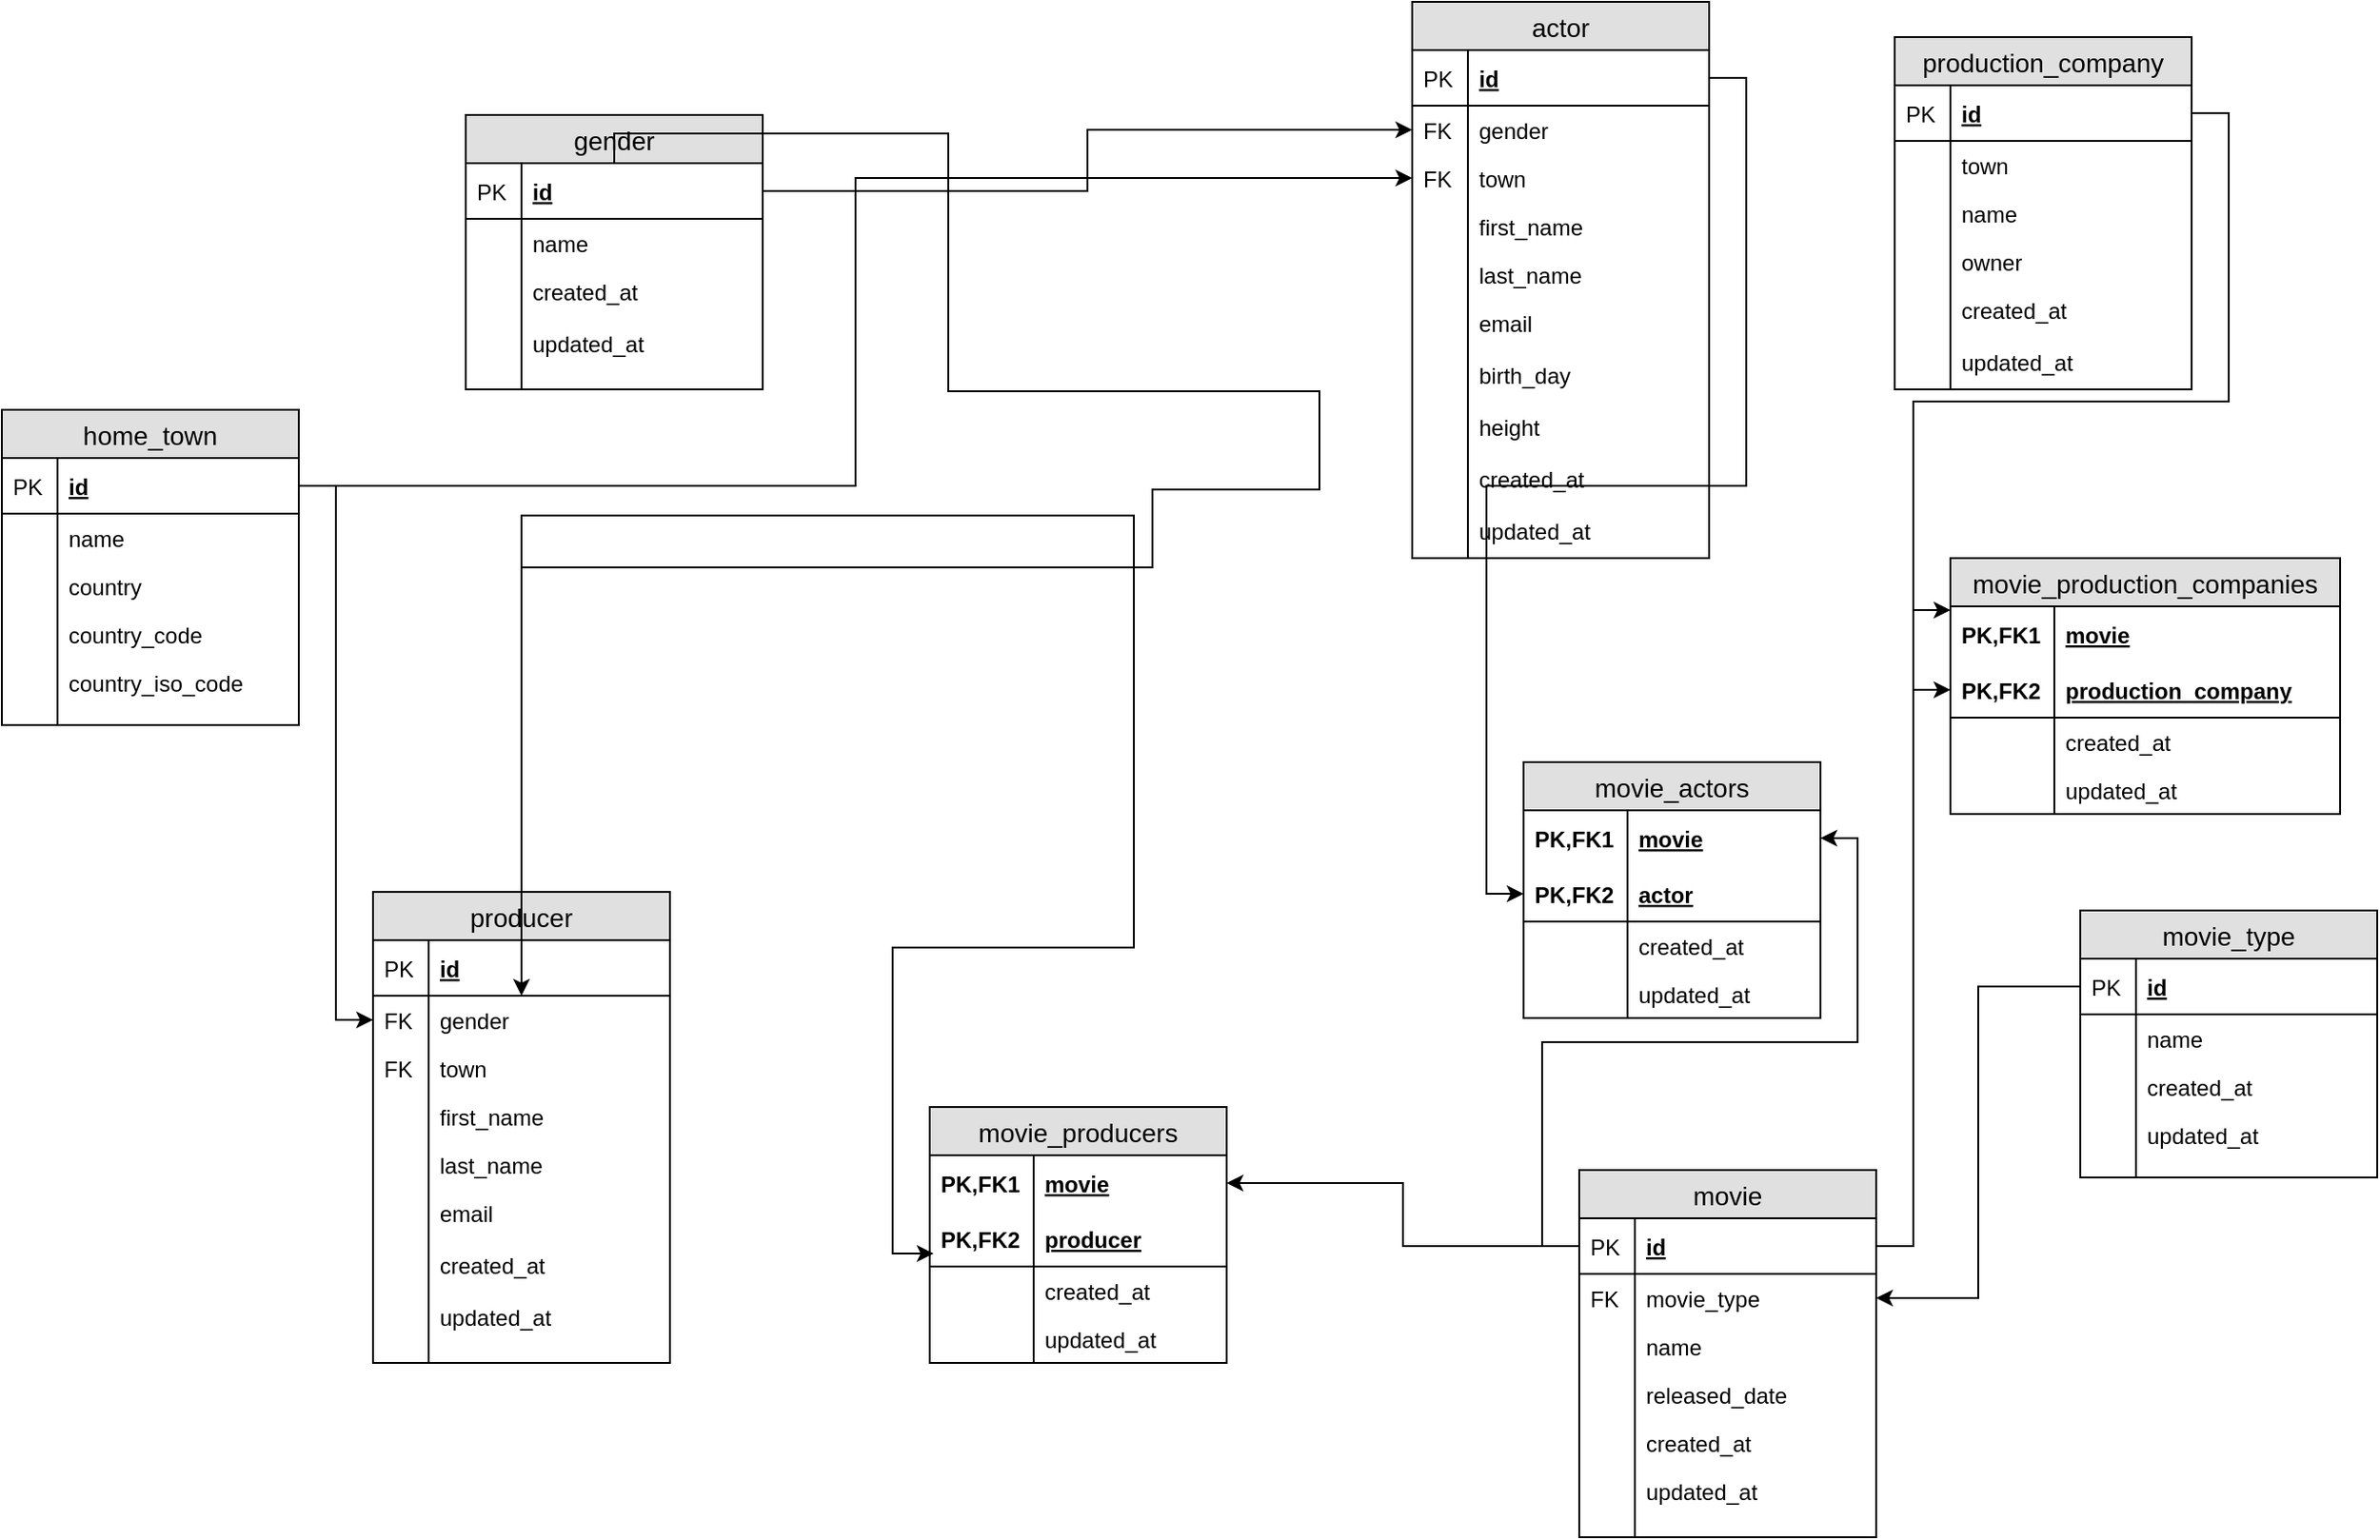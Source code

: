 <mxfile version="12.4.3" type="device" pages="1"><diagram id="2xI6iwcxdjisYbtTTXVX" name="Page-1"><mxGraphModel dx="1888" dy="575" grid="1" gridSize="10" guides="1" tooltips="1" connect="1" arrows="1" fold="1" page="1" pageScale="1" pageWidth="850" pageHeight="1100" math="0" shadow="0"><root><mxCell id="0"/><mxCell id="1" parent="0"/><mxCell id="Q4pe33gqlbRHVgTsb8gl-1" value="actor" style="swimlane;fontStyle=0;childLayout=stackLayout;horizontal=1;startSize=26;fillColor=#e0e0e0;horizontalStack=0;resizeParent=1;resizeParentMax=0;resizeLast=0;collapsible=1;marginBottom=0;swimlaneFillColor=#ffffff;align=center;fontSize=14;" parent="1" vertex="1"><mxGeometry x="250" y="20" width="160" height="300" as="geometry"><mxRectangle x="400" y="20" width="60" height="26" as="alternateBounds"/></mxGeometry></mxCell><mxCell id="Q4pe33gqlbRHVgTsb8gl-2" value="id" style="shape=partialRectangle;top=0;left=0;right=0;bottom=1;align=left;verticalAlign=middle;fillColor=none;spacingLeft=34;spacingRight=4;overflow=hidden;rotatable=0;points=[[0,0.5],[1,0.5]];portConstraint=eastwest;dropTarget=0;fontStyle=5;fontSize=12;" parent="Q4pe33gqlbRHVgTsb8gl-1" vertex="1"><mxGeometry y="26" width="160" height="30" as="geometry"/></mxCell><mxCell id="Q4pe33gqlbRHVgTsb8gl-3" value="PK" style="shape=partialRectangle;top=0;left=0;bottom=0;fillColor=none;align=left;verticalAlign=middle;spacingLeft=4;spacingRight=4;overflow=hidden;rotatable=0;points=[];portConstraint=eastwest;part=1;fontSize=12;" parent="Q4pe33gqlbRHVgTsb8gl-2" vertex="1" connectable="0"><mxGeometry width="30" height="30" as="geometry"/></mxCell><mxCell id="Q4pe33gqlbRHVgTsb8gl-4" value="gender" style="shape=partialRectangle;top=0;left=0;right=0;bottom=0;align=left;verticalAlign=top;fillColor=none;spacingLeft=34;spacingRight=4;overflow=hidden;rotatable=0;points=[[0,0.5],[1,0.5]];portConstraint=eastwest;dropTarget=0;fontSize=12;" parent="Q4pe33gqlbRHVgTsb8gl-1" vertex="1"><mxGeometry y="56" width="160" height="26" as="geometry"/></mxCell><mxCell id="Q4pe33gqlbRHVgTsb8gl-5" value="FK" style="shape=partialRectangle;top=0;left=0;bottom=0;fillColor=none;align=left;verticalAlign=top;spacingLeft=4;spacingRight=4;overflow=hidden;rotatable=0;points=[];portConstraint=eastwest;part=1;fontSize=12;" parent="Q4pe33gqlbRHVgTsb8gl-4" vertex="1" connectable="0"><mxGeometry width="30" height="26" as="geometry"/></mxCell><mxCell id="Q4pe33gqlbRHVgTsb8gl-6" value="town" style="shape=partialRectangle;top=0;left=0;right=0;bottom=0;align=left;verticalAlign=top;fillColor=none;spacingLeft=34;spacingRight=4;overflow=hidden;rotatable=0;points=[[0,0.5],[1,0.5]];portConstraint=eastwest;dropTarget=0;fontSize=12;" parent="Q4pe33gqlbRHVgTsb8gl-1" vertex="1"><mxGeometry y="82" width="160" height="26" as="geometry"/></mxCell><mxCell id="Q4pe33gqlbRHVgTsb8gl-7" value="FK" style="shape=partialRectangle;top=0;left=0;bottom=0;fillColor=none;align=left;verticalAlign=top;spacingLeft=4;spacingRight=4;overflow=hidden;rotatable=0;points=[];portConstraint=eastwest;part=1;fontSize=12;" parent="Q4pe33gqlbRHVgTsb8gl-6" vertex="1" connectable="0"><mxGeometry width="30" height="26" as="geometry"/></mxCell><mxCell id="Q4pe33gqlbRHVgTsb8gl-121" value="first_name" style="shape=partialRectangle;top=0;left=0;right=0;bottom=0;align=left;verticalAlign=top;fillColor=none;spacingLeft=34;spacingRight=4;overflow=hidden;rotatable=0;points=[[0,0.5],[1,0.5]];portConstraint=eastwest;dropTarget=0;fontSize=12;" parent="Q4pe33gqlbRHVgTsb8gl-1" vertex="1"><mxGeometry y="108" width="160" height="26" as="geometry"/></mxCell><mxCell id="Q4pe33gqlbRHVgTsb8gl-122" value="" style="shape=partialRectangle;top=0;left=0;bottom=0;fillColor=none;align=left;verticalAlign=top;spacingLeft=4;spacingRight=4;overflow=hidden;rotatable=0;points=[];portConstraint=eastwest;part=1;fontSize=12;" parent="Q4pe33gqlbRHVgTsb8gl-121" vertex="1" connectable="0"><mxGeometry width="30" height="26" as="geometry"/></mxCell><mxCell id="Q4pe33gqlbRHVgTsb8gl-8" value="last_name" style="shape=partialRectangle;top=0;left=0;right=0;bottom=0;align=left;verticalAlign=top;fillColor=none;spacingLeft=34;spacingRight=4;overflow=hidden;rotatable=0;points=[[0,0.5],[1,0.5]];portConstraint=eastwest;dropTarget=0;fontSize=12;" parent="Q4pe33gqlbRHVgTsb8gl-1" vertex="1"><mxGeometry y="134" width="160" height="26" as="geometry"/></mxCell><mxCell id="Q4pe33gqlbRHVgTsb8gl-9" value="" style="shape=partialRectangle;top=0;left=0;bottom=0;fillColor=none;align=left;verticalAlign=top;spacingLeft=4;spacingRight=4;overflow=hidden;rotatable=0;points=[];portConstraint=eastwest;part=1;fontSize=12;" parent="Q4pe33gqlbRHVgTsb8gl-8" vertex="1" connectable="0"><mxGeometry width="30" height="26" as="geometry"/></mxCell><mxCell id="Q4pe33gqlbRHVgTsb8gl-102" value="email" style="shape=partialRectangle;top=0;left=0;right=0;bottom=0;align=left;verticalAlign=top;fillColor=none;spacingLeft=34;spacingRight=4;overflow=hidden;rotatable=0;points=[[0,0.5],[1,0.5]];portConstraint=eastwest;dropTarget=0;fontSize=12;" parent="Q4pe33gqlbRHVgTsb8gl-1" vertex="1"><mxGeometry y="160" width="160" height="28" as="geometry"/></mxCell><mxCell id="Q4pe33gqlbRHVgTsb8gl-103" value="" style="shape=partialRectangle;top=0;left=0;bottom=0;fillColor=none;align=left;verticalAlign=top;spacingLeft=4;spacingRight=4;overflow=hidden;rotatable=0;points=[];portConstraint=eastwest;part=1;fontSize=12;" parent="Q4pe33gqlbRHVgTsb8gl-102" vertex="1" connectable="0"><mxGeometry width="30" height="28.0" as="geometry"/></mxCell><mxCell id="Q4pe33gqlbRHVgTsb8gl-10" value="birth_day" style="shape=partialRectangle;top=0;left=0;right=0;bottom=0;align=left;verticalAlign=top;fillColor=none;spacingLeft=34;spacingRight=4;overflow=hidden;rotatable=0;points=[[0,0.5],[1,0.5]];portConstraint=eastwest;dropTarget=0;fontSize=12;" parent="Q4pe33gqlbRHVgTsb8gl-1" vertex="1"><mxGeometry y="188" width="160" height="28" as="geometry"/></mxCell><mxCell id="Q4pe33gqlbRHVgTsb8gl-11" value="" style="shape=partialRectangle;top=0;left=0;bottom=0;fillColor=none;align=left;verticalAlign=top;spacingLeft=4;spacingRight=4;overflow=hidden;rotatable=0;points=[];portConstraint=eastwest;part=1;fontSize=12;" parent="Q4pe33gqlbRHVgTsb8gl-10" vertex="1" connectable="0"><mxGeometry width="30" height="28.0" as="geometry"/></mxCell><mxCell id="Q4pe33gqlbRHVgTsb8gl-108" value="height" style="shape=partialRectangle;top=0;left=0;right=0;bottom=0;align=left;verticalAlign=top;fillColor=none;spacingLeft=34;spacingRight=4;overflow=hidden;rotatable=0;points=[[0,0.5],[1,0.5]];portConstraint=eastwest;dropTarget=0;fontSize=12;" parent="Q4pe33gqlbRHVgTsb8gl-1" vertex="1"><mxGeometry y="216" width="160" height="28" as="geometry"/></mxCell><mxCell id="Q4pe33gqlbRHVgTsb8gl-109" value="" style="shape=partialRectangle;top=0;left=0;bottom=0;fillColor=none;align=left;verticalAlign=top;spacingLeft=4;spacingRight=4;overflow=hidden;rotatable=0;points=[];portConstraint=eastwest;part=1;fontSize=12;" parent="Q4pe33gqlbRHVgTsb8gl-108" vertex="1" connectable="0"><mxGeometry width="30" height="28.0" as="geometry"/></mxCell><mxCell id="Q4pe33gqlbRHVgTsb8gl-123" value="created_at" style="shape=partialRectangle;top=0;left=0;right=0;bottom=0;align=left;verticalAlign=top;fillColor=none;spacingLeft=34;spacingRight=4;overflow=hidden;rotatable=0;points=[[0,0.5],[1,0.5]];portConstraint=eastwest;dropTarget=0;fontSize=12;" parent="Q4pe33gqlbRHVgTsb8gl-1" vertex="1"><mxGeometry y="244" width="160" height="28" as="geometry"/></mxCell><mxCell id="Q4pe33gqlbRHVgTsb8gl-124" value="" style="shape=partialRectangle;top=0;left=0;bottom=0;fillColor=none;align=left;verticalAlign=top;spacingLeft=4;spacingRight=4;overflow=hidden;rotatable=0;points=[];portConstraint=eastwest;part=1;fontSize=12;" parent="Q4pe33gqlbRHVgTsb8gl-123" vertex="1" connectable="0"><mxGeometry width="30" height="28.0" as="geometry"/></mxCell><mxCell id="Q4pe33gqlbRHVgTsb8gl-160" value="updated_at" style="shape=partialRectangle;top=0;left=0;right=0;bottom=0;align=left;verticalAlign=top;fillColor=none;spacingLeft=34;spacingRight=4;overflow=hidden;rotatable=0;points=[[0,0.5],[1,0.5]];portConstraint=eastwest;dropTarget=0;fontSize=12;" parent="Q4pe33gqlbRHVgTsb8gl-1" vertex="1"><mxGeometry y="272" width="160" height="28" as="geometry"/></mxCell><mxCell id="Q4pe33gqlbRHVgTsb8gl-161" value="" style="shape=partialRectangle;top=0;left=0;bottom=0;fillColor=none;align=left;verticalAlign=top;spacingLeft=4;spacingRight=4;overflow=hidden;rotatable=0;points=[];portConstraint=eastwest;part=1;fontSize=12;" parent="Q4pe33gqlbRHVgTsb8gl-160" vertex="1" connectable="0"><mxGeometry width="30" height="28.0" as="geometry"/></mxCell><mxCell id="Q4pe33gqlbRHVgTsb8gl-12" value="gender" style="swimlane;fontStyle=0;childLayout=stackLayout;horizontal=1;startSize=26;fillColor=#e0e0e0;horizontalStack=0;resizeParent=1;resizeParentMax=0;resizeLast=0;collapsible=1;marginBottom=0;swimlaneFillColor=#ffffff;align=center;fontSize=14;" parent="1" vertex="1"><mxGeometry x="-260" y="81" width="160" height="148" as="geometry"/></mxCell><mxCell id="Q4pe33gqlbRHVgTsb8gl-13" value="id" style="shape=partialRectangle;top=0;left=0;right=0;bottom=1;align=left;verticalAlign=middle;fillColor=none;spacingLeft=34;spacingRight=4;overflow=hidden;rotatable=0;points=[[0,0.5],[1,0.5]];portConstraint=eastwest;dropTarget=0;fontStyle=5;fontSize=12;" parent="Q4pe33gqlbRHVgTsb8gl-12" vertex="1"><mxGeometry y="26" width="160" height="30" as="geometry"/></mxCell><mxCell id="Q4pe33gqlbRHVgTsb8gl-14" value="PK" style="shape=partialRectangle;top=0;left=0;bottom=0;fillColor=none;align=left;verticalAlign=middle;spacingLeft=4;spacingRight=4;overflow=hidden;rotatable=0;points=[];portConstraint=eastwest;part=1;fontSize=12;" parent="Q4pe33gqlbRHVgTsb8gl-13" vertex="1" connectable="0"><mxGeometry width="30" height="30" as="geometry"/></mxCell><mxCell id="Q4pe33gqlbRHVgTsb8gl-15" value="name" style="shape=partialRectangle;top=0;left=0;right=0;bottom=0;align=left;verticalAlign=top;fillColor=none;spacingLeft=34;spacingRight=4;overflow=hidden;rotatable=0;points=[[0,0.5],[1,0.5]];portConstraint=eastwest;dropTarget=0;fontSize=12;" parent="Q4pe33gqlbRHVgTsb8gl-12" vertex="1"><mxGeometry y="56" width="160" height="26" as="geometry"/></mxCell><mxCell id="Q4pe33gqlbRHVgTsb8gl-16" value="" style="shape=partialRectangle;top=0;left=0;bottom=0;fillColor=none;align=left;verticalAlign=top;spacingLeft=4;spacingRight=4;overflow=hidden;rotatable=0;points=[];portConstraint=eastwest;part=1;fontSize=12;" parent="Q4pe33gqlbRHVgTsb8gl-15" vertex="1" connectable="0"><mxGeometry width="30" height="26" as="geometry"/></mxCell><mxCell id="Q4pe33gqlbRHVgTsb8gl-152" value="created_at" style="shape=partialRectangle;top=0;left=0;right=0;bottom=0;align=left;verticalAlign=top;fillColor=none;spacingLeft=34;spacingRight=4;overflow=hidden;rotatable=0;points=[[0,0.5],[1,0.5]];portConstraint=eastwest;dropTarget=0;fontSize=12;" parent="Q4pe33gqlbRHVgTsb8gl-12" vertex="1"><mxGeometry y="82" width="160" height="28" as="geometry"/></mxCell><mxCell id="Q4pe33gqlbRHVgTsb8gl-153" value="" style="shape=partialRectangle;top=0;left=0;bottom=0;fillColor=none;align=left;verticalAlign=top;spacingLeft=4;spacingRight=4;overflow=hidden;rotatable=0;points=[];portConstraint=eastwest;part=1;fontSize=12;" parent="Q4pe33gqlbRHVgTsb8gl-152" vertex="1" connectable="0"><mxGeometry width="30" height="28.0" as="geometry"/></mxCell><mxCell id="Q4pe33gqlbRHVgTsb8gl-154" value="updated_at" style="shape=partialRectangle;top=0;left=0;right=0;bottom=0;align=left;verticalAlign=top;fillColor=none;spacingLeft=34;spacingRight=4;overflow=hidden;rotatable=0;points=[[0,0.5],[1,0.5]];portConstraint=eastwest;dropTarget=0;fontSize=12;" parent="Q4pe33gqlbRHVgTsb8gl-12" vertex="1"><mxGeometry y="110" width="160" height="28" as="geometry"/></mxCell><mxCell id="Q4pe33gqlbRHVgTsb8gl-155" value="" style="shape=partialRectangle;top=0;left=0;bottom=0;fillColor=none;align=left;verticalAlign=top;spacingLeft=4;spacingRight=4;overflow=hidden;rotatable=0;points=[];portConstraint=eastwest;part=1;fontSize=12;" parent="Q4pe33gqlbRHVgTsb8gl-154" vertex="1" connectable="0"><mxGeometry width="30" height="28.0" as="geometry"/></mxCell><mxCell id="Q4pe33gqlbRHVgTsb8gl-21" value="" style="shape=partialRectangle;top=0;left=0;right=0;bottom=0;align=left;verticalAlign=top;fillColor=none;spacingLeft=34;spacingRight=4;overflow=hidden;rotatable=0;points=[[0,0.5],[1,0.5]];portConstraint=eastwest;dropTarget=0;fontSize=12;" parent="Q4pe33gqlbRHVgTsb8gl-12" vertex="1"><mxGeometry y="138" width="160" height="10" as="geometry"/></mxCell><mxCell id="Q4pe33gqlbRHVgTsb8gl-22" value="" style="shape=partialRectangle;top=0;left=0;bottom=0;fillColor=none;align=left;verticalAlign=top;spacingLeft=4;spacingRight=4;overflow=hidden;rotatable=0;points=[];portConstraint=eastwest;part=1;fontSize=12;" parent="Q4pe33gqlbRHVgTsb8gl-21" vertex="1" connectable="0"><mxGeometry width="30" height="10" as="geometry"/></mxCell><mxCell id="Q4pe33gqlbRHVgTsb8gl-23" value="producer" style="swimlane;fontStyle=0;childLayout=stackLayout;horizontal=1;startSize=26;fillColor=#e0e0e0;horizontalStack=0;resizeParent=1;resizeParentMax=0;resizeLast=0;collapsible=1;marginBottom=0;swimlaneFillColor=#ffffff;align=center;fontSize=14;" parent="1" vertex="1"><mxGeometry x="-310" y="500" width="160" height="254" as="geometry"/></mxCell><mxCell id="Q4pe33gqlbRHVgTsb8gl-24" value="id" style="shape=partialRectangle;top=0;left=0;right=0;bottom=1;align=left;verticalAlign=middle;fillColor=none;spacingLeft=34;spacingRight=4;overflow=hidden;rotatable=0;points=[[0,0.5],[1,0.5]];portConstraint=eastwest;dropTarget=0;fontStyle=5;fontSize=12;" parent="Q4pe33gqlbRHVgTsb8gl-23" vertex="1"><mxGeometry y="26" width="160" height="30" as="geometry"/></mxCell><mxCell id="Q4pe33gqlbRHVgTsb8gl-25" value="PK" style="shape=partialRectangle;top=0;left=0;bottom=0;fillColor=none;align=left;verticalAlign=middle;spacingLeft=4;spacingRight=4;overflow=hidden;rotatable=0;points=[];portConstraint=eastwest;part=1;fontSize=12;" parent="Q4pe33gqlbRHVgTsb8gl-24" vertex="1" connectable="0"><mxGeometry width="30" height="30" as="geometry"/></mxCell><mxCell id="Q4pe33gqlbRHVgTsb8gl-28" value="gender" style="shape=partialRectangle;top=0;left=0;right=0;bottom=0;align=left;verticalAlign=top;fillColor=none;spacingLeft=34;spacingRight=4;overflow=hidden;rotatable=0;points=[[0,0.5],[1,0.5]];portConstraint=eastwest;dropTarget=0;fontSize=12;" parent="Q4pe33gqlbRHVgTsb8gl-23" vertex="1"><mxGeometry y="56" width="160" height="26" as="geometry"/></mxCell><mxCell id="Q4pe33gqlbRHVgTsb8gl-29" value="FK" style="shape=partialRectangle;top=0;left=0;bottom=0;fillColor=none;align=left;verticalAlign=top;spacingLeft=4;spacingRight=4;overflow=hidden;rotatable=0;points=[];portConstraint=eastwest;part=1;fontSize=12;" parent="Q4pe33gqlbRHVgTsb8gl-28" vertex="1" connectable="0"><mxGeometry width="30" height="26" as="geometry"/></mxCell><mxCell id="Q4pe33gqlbRHVgTsb8gl-30" value="town" style="shape=partialRectangle;top=0;left=0;right=0;bottom=0;align=left;verticalAlign=top;fillColor=none;spacingLeft=34;spacingRight=4;overflow=hidden;rotatable=0;points=[[0,0.5],[1,0.5]];portConstraint=eastwest;dropTarget=0;fontSize=12;" parent="Q4pe33gqlbRHVgTsb8gl-23" vertex="1"><mxGeometry y="82" width="160" height="26" as="geometry"/></mxCell><mxCell id="Q4pe33gqlbRHVgTsb8gl-31" value="FK" style="shape=partialRectangle;top=0;left=0;bottom=0;fillColor=none;align=left;verticalAlign=top;spacingLeft=4;spacingRight=4;overflow=hidden;rotatable=0;points=[];portConstraint=eastwest;part=1;fontSize=12;" parent="Q4pe33gqlbRHVgTsb8gl-30" vertex="1" connectable="0"><mxGeometry width="30" height="26" as="geometry"/></mxCell><mxCell id="Q4pe33gqlbRHVgTsb8gl-26" value="first_name" style="shape=partialRectangle;top=0;left=0;right=0;bottom=0;align=left;verticalAlign=top;fillColor=none;spacingLeft=34;spacingRight=4;overflow=hidden;rotatable=0;points=[[0,0.5],[1,0.5]];portConstraint=eastwest;dropTarget=0;fontSize=12;" parent="Q4pe33gqlbRHVgTsb8gl-23" vertex="1"><mxGeometry y="108" width="160" height="26" as="geometry"/></mxCell><mxCell id="Q4pe33gqlbRHVgTsb8gl-27" value="" style="shape=partialRectangle;top=0;left=0;bottom=0;fillColor=none;align=left;verticalAlign=top;spacingLeft=4;spacingRight=4;overflow=hidden;rotatable=0;points=[];portConstraint=eastwest;part=1;fontSize=12;" parent="Q4pe33gqlbRHVgTsb8gl-26" vertex="1" connectable="0"><mxGeometry width="30" height="26" as="geometry"/></mxCell><mxCell id="Q4pe33gqlbRHVgTsb8gl-144" value="last_name" style="shape=partialRectangle;top=0;left=0;right=0;bottom=0;align=left;verticalAlign=top;fillColor=none;spacingLeft=34;spacingRight=4;overflow=hidden;rotatable=0;points=[[0,0.5],[1,0.5]];portConstraint=eastwest;dropTarget=0;fontSize=12;" parent="Q4pe33gqlbRHVgTsb8gl-23" vertex="1"><mxGeometry y="134" width="160" height="26" as="geometry"/></mxCell><mxCell id="Q4pe33gqlbRHVgTsb8gl-145" value="" style="shape=partialRectangle;top=0;left=0;bottom=0;fillColor=none;align=left;verticalAlign=top;spacingLeft=4;spacingRight=4;overflow=hidden;rotatable=0;points=[];portConstraint=eastwest;part=1;fontSize=12;" parent="Q4pe33gqlbRHVgTsb8gl-144" vertex="1" connectable="0"><mxGeometry width="30" height="26" as="geometry"/></mxCell><mxCell id="Q4pe33gqlbRHVgTsb8gl-148" value="email" style="shape=partialRectangle;top=0;left=0;right=0;bottom=0;align=left;verticalAlign=top;fillColor=none;spacingLeft=34;spacingRight=4;overflow=hidden;rotatable=0;points=[[0,0.5],[1,0.5]];portConstraint=eastwest;dropTarget=0;fontSize=12;" parent="Q4pe33gqlbRHVgTsb8gl-23" vertex="1"><mxGeometry y="160" width="160" height="28" as="geometry"/></mxCell><mxCell id="Q4pe33gqlbRHVgTsb8gl-149" value="" style="shape=partialRectangle;top=0;left=0;bottom=0;fillColor=none;align=left;verticalAlign=top;spacingLeft=4;spacingRight=4;overflow=hidden;rotatable=0;points=[];portConstraint=eastwest;part=1;fontSize=12;" parent="Q4pe33gqlbRHVgTsb8gl-148" vertex="1" connectable="0"><mxGeometry width="30" height="28.0" as="geometry"/></mxCell><mxCell id="Q4pe33gqlbRHVgTsb8gl-150" value="created_at" style="shape=partialRectangle;top=0;left=0;right=0;bottom=0;align=left;verticalAlign=top;fillColor=none;spacingLeft=34;spacingRight=4;overflow=hidden;rotatable=0;points=[[0,0.5],[1,0.5]];portConstraint=eastwest;dropTarget=0;fontSize=12;" parent="Q4pe33gqlbRHVgTsb8gl-23" vertex="1"><mxGeometry y="188" width="160" height="28" as="geometry"/></mxCell><mxCell id="Q4pe33gqlbRHVgTsb8gl-151" value="" style="shape=partialRectangle;top=0;left=0;bottom=0;fillColor=none;align=left;verticalAlign=top;spacingLeft=4;spacingRight=4;overflow=hidden;rotatable=0;points=[];portConstraint=eastwest;part=1;fontSize=12;" parent="Q4pe33gqlbRHVgTsb8gl-150" vertex="1" connectable="0"><mxGeometry width="30" height="28.0" as="geometry"/></mxCell><mxCell id="Q4pe33gqlbRHVgTsb8gl-125" value="updated_at" style="shape=partialRectangle;top=0;left=0;right=0;bottom=0;align=left;verticalAlign=top;fillColor=none;spacingLeft=34;spacingRight=4;overflow=hidden;rotatable=0;points=[[0,0.5],[1,0.5]];portConstraint=eastwest;dropTarget=0;fontSize=12;" parent="Q4pe33gqlbRHVgTsb8gl-23" vertex="1"><mxGeometry y="216" width="160" height="28" as="geometry"/></mxCell><mxCell id="Q4pe33gqlbRHVgTsb8gl-126" value="" style="shape=partialRectangle;top=0;left=0;bottom=0;fillColor=none;align=left;verticalAlign=top;spacingLeft=4;spacingRight=4;overflow=hidden;rotatable=0;points=[];portConstraint=eastwest;part=1;fontSize=12;" parent="Q4pe33gqlbRHVgTsb8gl-125" vertex="1" connectable="0"><mxGeometry width="30" height="28.0" as="geometry"/></mxCell><mxCell id="Q4pe33gqlbRHVgTsb8gl-32" value="" style="shape=partialRectangle;top=0;left=0;right=0;bottom=0;align=left;verticalAlign=top;fillColor=none;spacingLeft=34;spacingRight=4;overflow=hidden;rotatable=0;points=[[0,0.5],[1,0.5]];portConstraint=eastwest;dropTarget=0;fontSize=12;" parent="Q4pe33gqlbRHVgTsb8gl-23" vertex="1"><mxGeometry y="244" width="160" height="10" as="geometry"/></mxCell><mxCell id="Q4pe33gqlbRHVgTsb8gl-33" value="" style="shape=partialRectangle;top=0;left=0;bottom=0;fillColor=none;align=left;verticalAlign=top;spacingLeft=4;spacingRight=4;overflow=hidden;rotatable=0;points=[];portConstraint=eastwest;part=1;fontSize=12;" parent="Q4pe33gqlbRHVgTsb8gl-32" vertex="1" connectable="0"><mxGeometry width="30" height="10" as="geometry"/></mxCell><mxCell id="Q4pe33gqlbRHVgTsb8gl-34" value="production_company" style="swimlane;fontStyle=0;childLayout=stackLayout;horizontal=1;startSize=26;fillColor=#e0e0e0;horizontalStack=0;resizeParent=1;resizeParentMax=0;resizeLast=0;collapsible=1;marginBottom=0;swimlaneFillColor=#ffffff;align=center;fontSize=14;" parent="1" vertex="1"><mxGeometry x="510" y="39" width="160" height="190" as="geometry"/></mxCell><mxCell id="Q4pe33gqlbRHVgTsb8gl-35" value="id" style="shape=partialRectangle;top=0;left=0;right=0;bottom=1;align=left;verticalAlign=middle;fillColor=none;spacingLeft=34;spacingRight=4;overflow=hidden;rotatable=0;points=[[0,0.5],[1,0.5]];portConstraint=eastwest;dropTarget=0;fontStyle=5;fontSize=12;" parent="Q4pe33gqlbRHVgTsb8gl-34" vertex="1"><mxGeometry y="26" width="160" height="30" as="geometry"/></mxCell><mxCell id="Q4pe33gqlbRHVgTsb8gl-36" value="PK" style="shape=partialRectangle;top=0;left=0;bottom=0;fillColor=none;align=left;verticalAlign=middle;spacingLeft=4;spacingRight=4;overflow=hidden;rotatable=0;points=[];portConstraint=eastwest;part=1;fontSize=12;" parent="Q4pe33gqlbRHVgTsb8gl-35" vertex="1" connectable="0"><mxGeometry width="30" height="30" as="geometry"/></mxCell><mxCell id="Q4pe33gqlbRHVgTsb8gl-41" value="town" style="shape=partialRectangle;top=0;left=0;right=0;bottom=0;align=left;verticalAlign=top;fillColor=none;spacingLeft=34;spacingRight=4;overflow=hidden;rotatable=0;points=[[0,0.5],[1,0.5]];portConstraint=eastwest;dropTarget=0;fontSize=12;" parent="Q4pe33gqlbRHVgTsb8gl-34" vertex="1"><mxGeometry y="56" width="160" height="26" as="geometry"/></mxCell><mxCell id="Q4pe33gqlbRHVgTsb8gl-42" value="" style="shape=partialRectangle;top=0;left=0;bottom=0;fillColor=none;align=left;verticalAlign=top;spacingLeft=4;spacingRight=4;overflow=hidden;rotatable=0;points=[];portConstraint=eastwest;part=1;fontSize=12;" parent="Q4pe33gqlbRHVgTsb8gl-41" vertex="1" connectable="0"><mxGeometry width="30" height="26" as="geometry"/></mxCell><mxCell id="Q4pe33gqlbRHVgTsb8gl-37" value="name" style="shape=partialRectangle;top=0;left=0;right=0;bottom=0;align=left;verticalAlign=top;fillColor=none;spacingLeft=34;spacingRight=4;overflow=hidden;rotatable=0;points=[[0,0.5],[1,0.5]];portConstraint=eastwest;dropTarget=0;fontSize=12;" parent="Q4pe33gqlbRHVgTsb8gl-34" vertex="1"><mxGeometry y="82" width="160" height="26" as="geometry"/></mxCell><mxCell id="Q4pe33gqlbRHVgTsb8gl-38" value="" style="shape=partialRectangle;top=0;left=0;bottom=0;fillColor=none;align=left;verticalAlign=top;spacingLeft=4;spacingRight=4;overflow=hidden;rotatable=0;points=[];portConstraint=eastwest;part=1;fontSize=12;" parent="Q4pe33gqlbRHVgTsb8gl-37" vertex="1" connectable="0"><mxGeometry width="30" height="26" as="geometry"/></mxCell><mxCell id="Q4pe33gqlbRHVgTsb8gl-39" value="owner" style="shape=partialRectangle;top=0;left=0;right=0;bottom=0;align=left;verticalAlign=top;fillColor=none;spacingLeft=34;spacingRight=4;overflow=hidden;rotatable=0;points=[[0,0.5],[1,0.5]];portConstraint=eastwest;dropTarget=0;fontSize=12;" parent="Q4pe33gqlbRHVgTsb8gl-34" vertex="1"><mxGeometry y="108" width="160" height="26" as="geometry"/></mxCell><mxCell id="Q4pe33gqlbRHVgTsb8gl-40" value="" style="shape=partialRectangle;top=0;left=0;bottom=0;fillColor=none;align=left;verticalAlign=top;spacingLeft=4;spacingRight=4;overflow=hidden;rotatable=0;points=[];portConstraint=eastwest;part=1;fontSize=12;" parent="Q4pe33gqlbRHVgTsb8gl-39" vertex="1" connectable="0"><mxGeometry width="30" height="26" as="geometry"/></mxCell><mxCell id="Q4pe33gqlbRHVgTsb8gl-158" value="created_at" style="shape=partialRectangle;top=0;left=0;right=0;bottom=0;align=left;verticalAlign=top;fillColor=none;spacingLeft=34;spacingRight=4;overflow=hidden;rotatable=0;points=[[0,0.5],[1,0.5]];portConstraint=eastwest;dropTarget=0;fontSize=12;" parent="Q4pe33gqlbRHVgTsb8gl-34" vertex="1"><mxGeometry y="134" width="160" height="28" as="geometry"/></mxCell><mxCell id="Q4pe33gqlbRHVgTsb8gl-159" value="" style="shape=partialRectangle;top=0;left=0;bottom=0;fillColor=none;align=left;verticalAlign=top;spacingLeft=4;spacingRight=4;overflow=hidden;rotatable=0;points=[];portConstraint=eastwest;part=1;fontSize=12;" parent="Q4pe33gqlbRHVgTsb8gl-158" vertex="1" connectable="0"><mxGeometry width="30" height="28.0" as="geometry"/></mxCell><mxCell id="Q4pe33gqlbRHVgTsb8gl-156" value="updated_at" style="shape=partialRectangle;top=0;left=0;right=0;bottom=0;align=left;verticalAlign=top;fillColor=none;spacingLeft=34;spacingRight=4;overflow=hidden;rotatable=0;points=[[0,0.5],[1,0.5]];portConstraint=eastwest;dropTarget=0;fontSize=12;" parent="Q4pe33gqlbRHVgTsb8gl-34" vertex="1"><mxGeometry y="162" width="160" height="28" as="geometry"/></mxCell><mxCell id="Q4pe33gqlbRHVgTsb8gl-157" value="" style="shape=partialRectangle;top=0;left=0;bottom=0;fillColor=none;align=left;verticalAlign=top;spacingLeft=4;spacingRight=4;overflow=hidden;rotatable=0;points=[];portConstraint=eastwest;part=1;fontSize=12;" parent="Q4pe33gqlbRHVgTsb8gl-156" vertex="1" connectable="0"><mxGeometry width="30" height="28.0" as="geometry"/></mxCell><mxCell id="Q4pe33gqlbRHVgTsb8gl-45" value="movie" style="swimlane;fontStyle=0;childLayout=stackLayout;horizontal=1;startSize=26;fillColor=#e0e0e0;horizontalStack=0;resizeParent=1;resizeParentMax=0;resizeLast=0;collapsible=1;marginBottom=0;swimlaneFillColor=#ffffff;align=center;fontSize=14;" parent="1" vertex="1"><mxGeometry x="340" y="650" width="160" height="198" as="geometry"/></mxCell><mxCell id="Q4pe33gqlbRHVgTsb8gl-46" value="id" style="shape=partialRectangle;top=0;left=0;right=0;bottom=1;align=left;verticalAlign=middle;fillColor=none;spacingLeft=34;spacingRight=4;overflow=hidden;rotatable=0;points=[[0,0.5],[1,0.5]];portConstraint=eastwest;dropTarget=0;fontStyle=5;fontSize=12;" parent="Q4pe33gqlbRHVgTsb8gl-45" vertex="1"><mxGeometry y="26" width="160" height="30" as="geometry"/></mxCell><mxCell id="Q4pe33gqlbRHVgTsb8gl-47" value="PK" style="shape=partialRectangle;top=0;left=0;bottom=0;fillColor=none;align=left;verticalAlign=middle;spacingLeft=4;spacingRight=4;overflow=hidden;rotatable=0;points=[];portConstraint=eastwest;part=1;fontSize=12;" parent="Q4pe33gqlbRHVgTsb8gl-46" vertex="1" connectable="0"><mxGeometry width="30" height="30" as="geometry"/></mxCell><mxCell id="Q4pe33gqlbRHVgTsb8gl-48" value="movie_type" style="shape=partialRectangle;top=0;left=0;right=0;bottom=0;align=left;verticalAlign=top;fillColor=none;spacingLeft=34;spacingRight=4;overflow=hidden;rotatable=0;points=[[0,0.5],[1,0.5]];portConstraint=eastwest;dropTarget=0;fontSize=12;" parent="Q4pe33gqlbRHVgTsb8gl-45" vertex="1"><mxGeometry y="56" width="160" height="26" as="geometry"/></mxCell><mxCell id="Q4pe33gqlbRHVgTsb8gl-49" value="FK" style="shape=partialRectangle;top=0;left=0;bottom=0;fillColor=none;align=left;verticalAlign=top;spacingLeft=4;spacingRight=4;overflow=hidden;rotatable=0;points=[];portConstraint=eastwest;part=1;fontSize=12;" parent="Q4pe33gqlbRHVgTsb8gl-48" vertex="1" connectable="0"><mxGeometry width="30" height="26" as="geometry"/></mxCell><mxCell id="Q4pe33gqlbRHVgTsb8gl-164" value="name" style="shape=partialRectangle;top=0;left=0;right=0;bottom=0;align=left;verticalAlign=top;fillColor=none;spacingLeft=34;spacingRight=4;overflow=hidden;rotatable=0;points=[[0,0.5],[1,0.5]];portConstraint=eastwest;dropTarget=0;fontSize=12;" parent="Q4pe33gqlbRHVgTsb8gl-45" vertex="1"><mxGeometry y="82" width="160" height="26" as="geometry"/></mxCell><mxCell id="Q4pe33gqlbRHVgTsb8gl-165" value="" style="shape=partialRectangle;top=0;left=0;bottom=0;fillColor=none;align=left;verticalAlign=top;spacingLeft=4;spacingRight=4;overflow=hidden;rotatable=0;points=[];portConstraint=eastwest;part=1;fontSize=12;" parent="Q4pe33gqlbRHVgTsb8gl-164" vertex="1" connectable="0"><mxGeometry width="30" height="26" as="geometry"/></mxCell><mxCell id="Q4pe33gqlbRHVgTsb8gl-50" value="released_date" style="shape=partialRectangle;top=0;left=0;right=0;bottom=0;align=left;verticalAlign=top;fillColor=none;spacingLeft=34;spacingRight=4;overflow=hidden;rotatable=0;points=[[0,0.5],[1,0.5]];portConstraint=eastwest;dropTarget=0;fontSize=12;" parent="Q4pe33gqlbRHVgTsb8gl-45" vertex="1"><mxGeometry y="108" width="160" height="26" as="geometry"/></mxCell><mxCell id="Q4pe33gqlbRHVgTsb8gl-51" value="" style="shape=partialRectangle;top=0;left=0;bottom=0;fillColor=none;align=left;verticalAlign=top;spacingLeft=4;spacingRight=4;overflow=hidden;rotatable=0;points=[];portConstraint=eastwest;part=1;fontSize=12;" parent="Q4pe33gqlbRHVgTsb8gl-50" vertex="1" connectable="0"><mxGeometry width="30" height="26" as="geometry"/></mxCell><mxCell id="Q4pe33gqlbRHVgTsb8gl-52" value="created_at" style="shape=partialRectangle;top=0;left=0;right=0;bottom=0;align=left;verticalAlign=top;fillColor=none;spacingLeft=34;spacingRight=4;overflow=hidden;rotatable=0;points=[[0,0.5],[1,0.5]];portConstraint=eastwest;dropTarget=0;fontSize=12;" parent="Q4pe33gqlbRHVgTsb8gl-45" vertex="1"><mxGeometry y="134" width="160" height="26" as="geometry"/></mxCell><mxCell id="Q4pe33gqlbRHVgTsb8gl-53" value="" style="shape=partialRectangle;top=0;left=0;bottom=0;fillColor=none;align=left;verticalAlign=top;spacingLeft=4;spacingRight=4;overflow=hidden;rotatable=0;points=[];portConstraint=eastwest;part=1;fontSize=12;" parent="Q4pe33gqlbRHVgTsb8gl-52" vertex="1" connectable="0"><mxGeometry width="30" height="26" as="geometry"/></mxCell><mxCell id="Q4pe33gqlbRHVgTsb8gl-162" value="updated_at" style="shape=partialRectangle;top=0;left=0;right=0;bottom=0;align=left;verticalAlign=top;fillColor=none;spacingLeft=34;spacingRight=4;overflow=hidden;rotatable=0;points=[[0,0.5],[1,0.5]];portConstraint=eastwest;dropTarget=0;fontSize=12;" parent="Q4pe33gqlbRHVgTsb8gl-45" vertex="1"><mxGeometry y="160" width="160" height="28" as="geometry"/></mxCell><mxCell id="Q4pe33gqlbRHVgTsb8gl-163" value="" style="shape=partialRectangle;top=0;left=0;bottom=0;fillColor=none;align=left;verticalAlign=top;spacingLeft=4;spacingRight=4;overflow=hidden;rotatable=0;points=[];portConstraint=eastwest;part=1;fontSize=12;" parent="Q4pe33gqlbRHVgTsb8gl-162" vertex="1" connectable="0"><mxGeometry width="30" height="28.0" as="geometry"/></mxCell><mxCell id="Q4pe33gqlbRHVgTsb8gl-54" value="" style="shape=partialRectangle;top=0;left=0;right=0;bottom=0;align=left;verticalAlign=top;fillColor=none;spacingLeft=34;spacingRight=4;overflow=hidden;rotatable=0;points=[[0,0.5],[1,0.5]];portConstraint=eastwest;dropTarget=0;fontSize=12;" parent="Q4pe33gqlbRHVgTsb8gl-45" vertex="1"><mxGeometry y="188" width="160" height="10" as="geometry"/></mxCell><mxCell id="Q4pe33gqlbRHVgTsb8gl-55" value="" style="shape=partialRectangle;top=0;left=0;bottom=0;fillColor=none;align=left;verticalAlign=top;spacingLeft=4;spacingRight=4;overflow=hidden;rotatable=0;points=[];portConstraint=eastwest;part=1;fontSize=12;" parent="Q4pe33gqlbRHVgTsb8gl-54" vertex="1" connectable="0"><mxGeometry width="30" height="10" as="geometry"/></mxCell><mxCell id="Q4pe33gqlbRHVgTsb8gl-56" value="movie_type" style="swimlane;fontStyle=0;childLayout=stackLayout;horizontal=1;startSize=26;fillColor=#e0e0e0;horizontalStack=0;resizeParent=1;resizeParentMax=0;resizeLast=0;collapsible=1;marginBottom=0;swimlaneFillColor=#ffffff;align=center;fontSize=14;" parent="1" vertex="1"><mxGeometry x="610" y="510" width="160" height="144" as="geometry"/></mxCell><mxCell id="Q4pe33gqlbRHVgTsb8gl-57" value="id" style="shape=partialRectangle;top=0;left=0;right=0;bottom=1;align=left;verticalAlign=middle;fillColor=none;spacingLeft=34;spacingRight=4;overflow=hidden;rotatable=0;points=[[0,0.5],[1,0.5]];portConstraint=eastwest;dropTarget=0;fontStyle=5;fontSize=12;" parent="Q4pe33gqlbRHVgTsb8gl-56" vertex="1"><mxGeometry y="26" width="160" height="30" as="geometry"/></mxCell><mxCell id="Q4pe33gqlbRHVgTsb8gl-58" value="PK" style="shape=partialRectangle;top=0;left=0;bottom=0;fillColor=none;align=left;verticalAlign=middle;spacingLeft=4;spacingRight=4;overflow=hidden;rotatable=0;points=[];portConstraint=eastwest;part=1;fontSize=12;" parent="Q4pe33gqlbRHVgTsb8gl-57" vertex="1" connectable="0"><mxGeometry width="30" height="30" as="geometry"/></mxCell><mxCell id="Q4pe33gqlbRHVgTsb8gl-59" value="name" style="shape=partialRectangle;top=0;left=0;right=0;bottom=0;align=left;verticalAlign=top;fillColor=none;spacingLeft=34;spacingRight=4;overflow=hidden;rotatable=0;points=[[0,0.5],[1,0.5]];portConstraint=eastwest;dropTarget=0;fontSize=12;" parent="Q4pe33gqlbRHVgTsb8gl-56" vertex="1"><mxGeometry y="56" width="160" height="26" as="geometry"/></mxCell><mxCell id="Q4pe33gqlbRHVgTsb8gl-60" value="" style="shape=partialRectangle;top=0;left=0;bottom=0;fillColor=none;align=left;verticalAlign=top;spacingLeft=4;spacingRight=4;overflow=hidden;rotatable=0;points=[];portConstraint=eastwest;part=1;fontSize=12;" parent="Q4pe33gqlbRHVgTsb8gl-59" vertex="1" connectable="0"><mxGeometry width="30" height="26" as="geometry"/></mxCell><mxCell id="Q4pe33gqlbRHVgTsb8gl-61" value="created_at" style="shape=partialRectangle;top=0;left=0;right=0;bottom=0;align=left;verticalAlign=top;fillColor=none;spacingLeft=34;spacingRight=4;overflow=hidden;rotatable=0;points=[[0,0.5],[1,0.5]];portConstraint=eastwest;dropTarget=0;fontSize=12;" parent="Q4pe33gqlbRHVgTsb8gl-56" vertex="1"><mxGeometry y="82" width="160" height="26" as="geometry"/></mxCell><mxCell id="Q4pe33gqlbRHVgTsb8gl-62" value="" style="shape=partialRectangle;top=0;left=0;bottom=0;fillColor=none;align=left;verticalAlign=top;spacingLeft=4;spacingRight=4;overflow=hidden;rotatable=0;points=[];portConstraint=eastwest;part=1;fontSize=12;" parent="Q4pe33gqlbRHVgTsb8gl-61" vertex="1" connectable="0"><mxGeometry width="30" height="26" as="geometry"/></mxCell><mxCell id="Q4pe33gqlbRHVgTsb8gl-63" value="updated_at" style="shape=partialRectangle;top=0;left=0;right=0;bottom=0;align=left;verticalAlign=top;fillColor=none;spacingLeft=34;spacingRight=4;overflow=hidden;rotatable=0;points=[[0,0.5],[1,0.5]];portConstraint=eastwest;dropTarget=0;fontSize=12;" parent="Q4pe33gqlbRHVgTsb8gl-56" vertex="1"><mxGeometry y="108" width="160" height="26" as="geometry"/></mxCell><mxCell id="Q4pe33gqlbRHVgTsb8gl-64" value="" style="shape=partialRectangle;top=0;left=0;bottom=0;fillColor=none;align=left;verticalAlign=top;spacingLeft=4;spacingRight=4;overflow=hidden;rotatable=0;points=[];portConstraint=eastwest;part=1;fontSize=12;" parent="Q4pe33gqlbRHVgTsb8gl-63" vertex="1" connectable="0"><mxGeometry width="30" height="26" as="geometry"/></mxCell><mxCell id="Q4pe33gqlbRHVgTsb8gl-65" value="" style="shape=partialRectangle;top=0;left=0;right=0;bottom=0;align=left;verticalAlign=top;fillColor=none;spacingLeft=34;spacingRight=4;overflow=hidden;rotatable=0;points=[[0,0.5],[1,0.5]];portConstraint=eastwest;dropTarget=0;fontSize=12;" parent="Q4pe33gqlbRHVgTsb8gl-56" vertex="1"><mxGeometry y="134" width="160" height="10" as="geometry"/></mxCell><mxCell id="Q4pe33gqlbRHVgTsb8gl-66" value="" style="shape=partialRectangle;top=0;left=0;bottom=0;fillColor=none;align=left;verticalAlign=top;spacingLeft=4;spacingRight=4;overflow=hidden;rotatable=0;points=[];portConstraint=eastwest;part=1;fontSize=12;" parent="Q4pe33gqlbRHVgTsb8gl-65" vertex="1" connectable="0"><mxGeometry width="30" height="10" as="geometry"/></mxCell><mxCell id="Q4pe33gqlbRHVgTsb8gl-110" value="home_town" style="swimlane;fontStyle=0;childLayout=stackLayout;horizontal=1;startSize=26;fillColor=#e0e0e0;horizontalStack=0;resizeParent=1;resizeParentMax=0;resizeLast=0;collapsible=1;marginBottom=0;swimlaneFillColor=#ffffff;align=center;fontSize=14;" parent="1" vertex="1"><mxGeometry x="-510" y="240" width="160" height="170" as="geometry"/></mxCell><mxCell id="Q4pe33gqlbRHVgTsb8gl-111" value="id" style="shape=partialRectangle;top=0;left=0;right=0;bottom=1;align=left;verticalAlign=middle;fillColor=none;spacingLeft=34;spacingRight=4;overflow=hidden;rotatable=0;points=[[0,0.5],[1,0.5]];portConstraint=eastwest;dropTarget=0;fontStyle=5;fontSize=12;" parent="Q4pe33gqlbRHVgTsb8gl-110" vertex="1"><mxGeometry y="26" width="160" height="30" as="geometry"/></mxCell><mxCell id="Q4pe33gqlbRHVgTsb8gl-112" value="PK" style="shape=partialRectangle;top=0;left=0;bottom=0;fillColor=none;align=left;verticalAlign=middle;spacingLeft=4;spacingRight=4;overflow=hidden;rotatable=0;points=[];portConstraint=eastwest;part=1;fontSize=12;" parent="Q4pe33gqlbRHVgTsb8gl-111" vertex="1" connectable="0"><mxGeometry width="30" height="30" as="geometry"/></mxCell><mxCell id="Q4pe33gqlbRHVgTsb8gl-113" value="name" style="shape=partialRectangle;top=0;left=0;right=0;bottom=0;align=left;verticalAlign=top;fillColor=none;spacingLeft=34;spacingRight=4;overflow=hidden;rotatable=0;points=[[0,0.5],[1,0.5]];portConstraint=eastwest;dropTarget=0;fontSize=12;" parent="Q4pe33gqlbRHVgTsb8gl-110" vertex="1"><mxGeometry y="56" width="160" height="26" as="geometry"/></mxCell><mxCell id="Q4pe33gqlbRHVgTsb8gl-114" value="" style="shape=partialRectangle;top=0;left=0;bottom=0;fillColor=none;align=left;verticalAlign=top;spacingLeft=4;spacingRight=4;overflow=hidden;rotatable=0;points=[];portConstraint=eastwest;part=1;fontSize=12;" parent="Q4pe33gqlbRHVgTsb8gl-113" vertex="1" connectable="0"><mxGeometry width="30" height="26" as="geometry"/></mxCell><mxCell id="UnnYNRySSPbq7NIpOhG6-3" value="country" style="shape=partialRectangle;top=0;left=0;right=0;bottom=0;align=left;verticalAlign=top;fillColor=none;spacingLeft=34;spacingRight=4;overflow=hidden;rotatable=0;points=[[0,0.5],[1,0.5]];portConstraint=eastwest;dropTarget=0;fontSize=12;" vertex="1" parent="Q4pe33gqlbRHVgTsb8gl-110"><mxGeometry y="82" width="160" height="26" as="geometry"/></mxCell><mxCell id="UnnYNRySSPbq7NIpOhG6-4" value="" style="shape=partialRectangle;top=0;left=0;bottom=0;fillColor=none;align=left;verticalAlign=top;spacingLeft=4;spacingRight=4;overflow=hidden;rotatable=0;points=[];portConstraint=eastwest;part=1;fontSize=12;" vertex="1" connectable="0" parent="UnnYNRySSPbq7NIpOhG6-3"><mxGeometry width="30" height="26" as="geometry"/></mxCell><mxCell id="UnnYNRySSPbq7NIpOhG6-1" value="country_code" style="shape=partialRectangle;top=0;left=0;right=0;bottom=0;align=left;verticalAlign=top;fillColor=none;spacingLeft=34;spacingRight=4;overflow=hidden;rotatable=0;points=[[0,0.5],[1,0.5]];portConstraint=eastwest;dropTarget=0;fontSize=12;" vertex="1" parent="Q4pe33gqlbRHVgTsb8gl-110"><mxGeometry y="108" width="160" height="26" as="geometry"/></mxCell><mxCell id="UnnYNRySSPbq7NIpOhG6-2" value="" style="shape=partialRectangle;top=0;left=0;bottom=0;fillColor=none;align=left;verticalAlign=top;spacingLeft=4;spacingRight=4;overflow=hidden;rotatable=0;points=[];portConstraint=eastwest;part=1;fontSize=12;" vertex="1" connectable="0" parent="UnnYNRySSPbq7NIpOhG6-1"><mxGeometry width="30" height="26" as="geometry"/></mxCell><mxCell id="UnnYNRySSPbq7NIpOhG6-5" value="country_iso_code" style="shape=partialRectangle;top=0;left=0;right=0;bottom=0;align=left;verticalAlign=top;fillColor=none;spacingLeft=34;spacingRight=4;overflow=hidden;rotatable=0;points=[[0,0.5],[1,0.5]];portConstraint=eastwest;dropTarget=0;fontSize=12;" vertex="1" parent="Q4pe33gqlbRHVgTsb8gl-110"><mxGeometry y="134" width="160" height="26" as="geometry"/></mxCell><mxCell id="UnnYNRySSPbq7NIpOhG6-6" value="" style="shape=partialRectangle;top=0;left=0;bottom=0;fillColor=none;align=left;verticalAlign=top;spacingLeft=4;spacingRight=4;overflow=hidden;rotatable=0;points=[];portConstraint=eastwest;part=1;fontSize=12;" vertex="1" connectable="0" parent="UnnYNRySSPbq7NIpOhG6-5"><mxGeometry width="30" height="26" as="geometry"/></mxCell><mxCell id="Q4pe33gqlbRHVgTsb8gl-119" value="" style="shape=partialRectangle;top=0;left=0;right=0;bottom=0;align=left;verticalAlign=top;fillColor=none;spacingLeft=34;spacingRight=4;overflow=hidden;rotatable=0;points=[[0,0.5],[1,0.5]];portConstraint=eastwest;dropTarget=0;fontSize=12;" parent="Q4pe33gqlbRHVgTsb8gl-110" vertex="1"><mxGeometry y="160" width="160" height="10" as="geometry"/></mxCell><mxCell id="Q4pe33gqlbRHVgTsb8gl-120" value="" style="shape=partialRectangle;top=0;left=0;bottom=0;fillColor=none;align=left;verticalAlign=top;spacingLeft=4;spacingRight=4;overflow=hidden;rotatable=0;points=[];portConstraint=eastwest;part=1;fontSize=12;" parent="Q4pe33gqlbRHVgTsb8gl-119" vertex="1" connectable="0"><mxGeometry width="30" height="10" as="geometry"/></mxCell><mxCell id="Q4pe33gqlbRHVgTsb8gl-142" style="edgeStyle=orthogonalEdgeStyle;rounded=0;orthogonalLoop=1;jettySize=auto;html=1;entryX=0;entryY=0.5;entryDx=0;entryDy=0;" parent="1" source="Q4pe33gqlbRHVgTsb8gl-111" target="Q4pe33gqlbRHVgTsb8gl-6" edge="1"><mxGeometry relative="1" as="geometry"/></mxCell><mxCell id="Q4pe33gqlbRHVgTsb8gl-143" style="edgeStyle=orthogonalEdgeStyle;rounded=0;orthogonalLoop=1;jettySize=auto;html=1;" parent="1" source="Q4pe33gqlbRHVgTsb8gl-13" target="Q4pe33gqlbRHVgTsb8gl-4" edge="1"><mxGeometry relative="1" as="geometry"/></mxCell><mxCell id="Q4pe33gqlbRHVgTsb8gl-146" style="edgeStyle=orthogonalEdgeStyle;rounded=0;orthogonalLoop=1;jettySize=auto;html=1;" parent="1" source="Q4pe33gqlbRHVgTsb8gl-13" target="Q4pe33gqlbRHVgTsb8gl-28" edge="1"><mxGeometry relative="1" as="geometry"><Array as="points"><mxPoint y="91"/><mxPoint y="230"/><mxPoint x="200" y="230"/><mxPoint x="200" y="283"/><mxPoint x="110" y="283"/><mxPoint x="110" y="325"/></Array></mxGeometry></mxCell><mxCell id="Q4pe33gqlbRHVgTsb8gl-147" style="edgeStyle=orthogonalEdgeStyle;rounded=0;orthogonalLoop=1;jettySize=auto;html=1;" parent="1" source="Q4pe33gqlbRHVgTsb8gl-111" target="Q4pe33gqlbRHVgTsb8gl-28" edge="1"><mxGeometry relative="1" as="geometry"/></mxCell><mxCell id="Q4pe33gqlbRHVgTsb8gl-166" style="edgeStyle=orthogonalEdgeStyle;rounded=0;orthogonalLoop=1;jettySize=auto;html=1;" parent="1" source="Q4pe33gqlbRHVgTsb8gl-57" target="Q4pe33gqlbRHVgTsb8gl-48" edge="1"><mxGeometry relative="1" as="geometry"/></mxCell><mxCell id="Q4pe33gqlbRHVgTsb8gl-167" value="movie_producers" style="swimlane;fontStyle=0;childLayout=stackLayout;horizontal=1;startSize=26;fillColor=#e0e0e0;horizontalStack=0;resizeParent=1;resizeParentMax=0;resizeLast=0;collapsible=1;marginBottom=0;swimlaneFillColor=#ffffff;align=center;fontSize=14;" parent="1" vertex="1"><mxGeometry x="-10" y="616" width="160" height="138" as="geometry"/></mxCell><mxCell id="Q4pe33gqlbRHVgTsb8gl-168" value="movie" style="shape=partialRectangle;top=0;left=0;right=0;bottom=0;align=left;verticalAlign=middle;fillColor=none;spacingLeft=60;spacingRight=4;overflow=hidden;rotatable=0;points=[[0,0.5],[1,0.5]];portConstraint=eastwest;dropTarget=0;fontStyle=5;fontSize=12;" parent="Q4pe33gqlbRHVgTsb8gl-167" vertex="1"><mxGeometry y="26" width="160" height="30" as="geometry"/></mxCell><mxCell id="Q4pe33gqlbRHVgTsb8gl-169" value="PK,FK1" style="shape=partialRectangle;fontStyle=1;top=0;left=0;bottom=0;fillColor=none;align=left;verticalAlign=middle;spacingLeft=4;spacingRight=4;overflow=hidden;rotatable=0;points=[];portConstraint=eastwest;part=1;fontSize=12;" parent="Q4pe33gqlbRHVgTsb8gl-168" vertex="1" connectable="0"><mxGeometry width="56" height="30" as="geometry"/></mxCell><mxCell id="Q4pe33gqlbRHVgTsb8gl-170" value="producer" style="shape=partialRectangle;top=0;left=0;right=0;bottom=1;align=left;verticalAlign=middle;fillColor=none;spacingLeft=60;spacingRight=4;overflow=hidden;rotatable=0;points=[[0,0.5],[1,0.5]];portConstraint=eastwest;dropTarget=0;fontStyle=5;fontSize=12;" parent="Q4pe33gqlbRHVgTsb8gl-167" vertex="1"><mxGeometry y="56" width="160" height="30" as="geometry"/></mxCell><mxCell id="Q4pe33gqlbRHVgTsb8gl-171" value="PK,FK2" style="shape=partialRectangle;fontStyle=1;top=0;left=0;bottom=0;fillColor=none;align=left;verticalAlign=middle;spacingLeft=4;spacingRight=4;overflow=hidden;rotatable=0;points=[];portConstraint=eastwest;part=1;fontSize=12;" parent="Q4pe33gqlbRHVgTsb8gl-170" vertex="1" connectable="0"><mxGeometry width="56" height="30" as="geometry"/></mxCell><mxCell id="Q4pe33gqlbRHVgTsb8gl-172" value="created_at" style="shape=partialRectangle;top=0;left=0;right=0;bottom=0;align=left;verticalAlign=top;fillColor=none;spacingLeft=60;spacingRight=4;overflow=hidden;rotatable=0;points=[[0,0.5],[1,0.5]];portConstraint=eastwest;dropTarget=0;fontSize=12;" parent="Q4pe33gqlbRHVgTsb8gl-167" vertex="1"><mxGeometry y="86" width="160" height="26" as="geometry"/></mxCell><mxCell id="Q4pe33gqlbRHVgTsb8gl-173" value="" style="shape=partialRectangle;top=0;left=0;bottom=0;fillColor=none;align=left;verticalAlign=top;spacingLeft=4;spacingRight=4;overflow=hidden;rotatable=0;points=[];portConstraint=eastwest;part=1;fontSize=12;" parent="Q4pe33gqlbRHVgTsb8gl-172" vertex="1" connectable="0"><mxGeometry width="56" height="26" as="geometry"/></mxCell><mxCell id="Q4pe33gqlbRHVgTsb8gl-174" value="updated_at" style="shape=partialRectangle;top=0;left=0;right=0;bottom=0;align=left;verticalAlign=top;fillColor=none;spacingLeft=60;spacingRight=4;overflow=hidden;rotatable=0;points=[[0,0.5],[1,0.5]];portConstraint=eastwest;dropTarget=0;fontSize=12;" parent="Q4pe33gqlbRHVgTsb8gl-167" vertex="1"><mxGeometry y="112" width="160" height="26" as="geometry"/></mxCell><mxCell id="Q4pe33gqlbRHVgTsb8gl-175" value="" style="shape=partialRectangle;top=0;left=0;bottom=0;fillColor=none;align=left;verticalAlign=top;spacingLeft=4;spacingRight=4;overflow=hidden;rotatable=0;points=[];portConstraint=eastwest;part=1;fontSize=12;" parent="Q4pe33gqlbRHVgTsb8gl-174" vertex="1" connectable="0"><mxGeometry width="56" height="26" as="geometry"/></mxCell><mxCell id="Q4pe33gqlbRHVgTsb8gl-176" style="edgeStyle=orthogonalEdgeStyle;rounded=0;orthogonalLoop=1;jettySize=auto;html=1;" parent="1" source="Q4pe33gqlbRHVgTsb8gl-46" target="Q4pe33gqlbRHVgTsb8gl-168" edge="1"><mxGeometry relative="1" as="geometry"/></mxCell><mxCell id="Q4pe33gqlbRHVgTsb8gl-177" style="edgeStyle=orthogonalEdgeStyle;rounded=0;orthogonalLoop=1;jettySize=auto;html=1;entryX=0.013;entryY=0.767;entryDx=0;entryDy=0;entryPerimeter=0;" parent="1" source="Q4pe33gqlbRHVgTsb8gl-24" target="Q4pe33gqlbRHVgTsb8gl-170" edge="1"><mxGeometry relative="1" as="geometry"><Array as="points"><mxPoint x="100" y="297"/><mxPoint x="100" y="530"/><mxPoint x="-30" y="530"/><mxPoint x="-30" y="695"/></Array></mxGeometry></mxCell><mxCell id="Q4pe33gqlbRHVgTsb8gl-178" value="movie_actors" style="swimlane;fontStyle=0;childLayout=stackLayout;horizontal=1;startSize=26;fillColor=#e0e0e0;horizontalStack=0;resizeParent=1;resizeParentMax=0;resizeLast=0;collapsible=1;marginBottom=0;swimlaneFillColor=#ffffff;align=center;fontSize=14;" parent="1" vertex="1"><mxGeometry x="310" y="430" width="160" height="138" as="geometry"/></mxCell><mxCell id="Q4pe33gqlbRHVgTsb8gl-179" value="movie" style="shape=partialRectangle;top=0;left=0;right=0;bottom=0;align=left;verticalAlign=middle;fillColor=none;spacingLeft=60;spacingRight=4;overflow=hidden;rotatable=0;points=[[0,0.5],[1,0.5]];portConstraint=eastwest;dropTarget=0;fontStyle=5;fontSize=12;" parent="Q4pe33gqlbRHVgTsb8gl-178" vertex="1"><mxGeometry y="26" width="160" height="30" as="geometry"/></mxCell><mxCell id="Q4pe33gqlbRHVgTsb8gl-180" value="PK,FK1" style="shape=partialRectangle;fontStyle=1;top=0;left=0;bottom=0;fillColor=none;align=left;verticalAlign=middle;spacingLeft=4;spacingRight=4;overflow=hidden;rotatable=0;points=[];portConstraint=eastwest;part=1;fontSize=12;" parent="Q4pe33gqlbRHVgTsb8gl-179" vertex="1" connectable="0"><mxGeometry width="56" height="30" as="geometry"/></mxCell><mxCell id="Q4pe33gqlbRHVgTsb8gl-181" value="actor" style="shape=partialRectangle;top=0;left=0;right=0;bottom=1;align=left;verticalAlign=middle;fillColor=none;spacingLeft=60;spacingRight=4;overflow=hidden;rotatable=0;points=[[0,0.5],[1,0.5]];portConstraint=eastwest;dropTarget=0;fontStyle=5;fontSize=12;" parent="Q4pe33gqlbRHVgTsb8gl-178" vertex="1"><mxGeometry y="56" width="160" height="30" as="geometry"/></mxCell><mxCell id="Q4pe33gqlbRHVgTsb8gl-182" value="PK,FK2" style="shape=partialRectangle;fontStyle=1;top=0;left=0;bottom=0;fillColor=none;align=left;verticalAlign=middle;spacingLeft=4;spacingRight=4;overflow=hidden;rotatable=0;points=[];portConstraint=eastwest;part=1;fontSize=12;" parent="Q4pe33gqlbRHVgTsb8gl-181" vertex="1" connectable="0"><mxGeometry width="56" height="30" as="geometry"/></mxCell><mxCell id="Q4pe33gqlbRHVgTsb8gl-183" value="created_at" style="shape=partialRectangle;top=0;left=0;right=0;bottom=0;align=left;verticalAlign=top;fillColor=none;spacingLeft=60;spacingRight=4;overflow=hidden;rotatable=0;points=[[0,0.5],[1,0.5]];portConstraint=eastwest;dropTarget=0;fontSize=12;" parent="Q4pe33gqlbRHVgTsb8gl-178" vertex="1"><mxGeometry y="86" width="160" height="26" as="geometry"/></mxCell><mxCell id="Q4pe33gqlbRHVgTsb8gl-184" value="" style="shape=partialRectangle;top=0;left=0;bottom=0;fillColor=none;align=left;verticalAlign=top;spacingLeft=4;spacingRight=4;overflow=hidden;rotatable=0;points=[];portConstraint=eastwest;part=1;fontSize=12;" parent="Q4pe33gqlbRHVgTsb8gl-183" vertex="1" connectable="0"><mxGeometry width="56" height="26" as="geometry"/></mxCell><mxCell id="Q4pe33gqlbRHVgTsb8gl-185" value="updated_at" style="shape=partialRectangle;top=0;left=0;right=0;bottom=0;align=left;verticalAlign=top;fillColor=none;spacingLeft=60;spacingRight=4;overflow=hidden;rotatable=0;points=[[0,0.5],[1,0.5]];portConstraint=eastwest;dropTarget=0;fontSize=12;" parent="Q4pe33gqlbRHVgTsb8gl-178" vertex="1"><mxGeometry y="112" width="160" height="26" as="geometry"/></mxCell><mxCell id="Q4pe33gqlbRHVgTsb8gl-186" value="" style="shape=partialRectangle;top=0;left=0;bottom=0;fillColor=none;align=left;verticalAlign=top;spacingLeft=4;spacingRight=4;overflow=hidden;rotatable=0;points=[];portConstraint=eastwest;part=1;fontSize=12;" parent="Q4pe33gqlbRHVgTsb8gl-185" vertex="1" connectable="0"><mxGeometry width="56" height="26" as="geometry"/></mxCell><mxCell id="Q4pe33gqlbRHVgTsb8gl-189" style="edgeStyle=orthogonalEdgeStyle;rounded=0;orthogonalLoop=1;jettySize=auto;html=1;" parent="1" source="Q4pe33gqlbRHVgTsb8gl-2" target="Q4pe33gqlbRHVgTsb8gl-181" edge="1"><mxGeometry relative="1" as="geometry"/></mxCell><mxCell id="Q4pe33gqlbRHVgTsb8gl-190" style="edgeStyle=orthogonalEdgeStyle;rounded=0;orthogonalLoop=1;jettySize=auto;html=1;" parent="1" source="Q4pe33gqlbRHVgTsb8gl-46" target="Q4pe33gqlbRHVgTsb8gl-179" edge="1"><mxGeometry relative="1" as="geometry"/></mxCell><mxCell id="Q4pe33gqlbRHVgTsb8gl-191" value="movie_production_companies" style="swimlane;fontStyle=0;childLayout=stackLayout;horizontal=1;startSize=26;fillColor=#e0e0e0;horizontalStack=0;resizeParent=1;resizeParentMax=0;resizeLast=0;collapsible=1;marginBottom=0;swimlaneFillColor=#ffffff;align=center;fontSize=14;" parent="1" vertex="1"><mxGeometry x="540" y="320" width="210" height="138" as="geometry"/></mxCell><mxCell id="Q4pe33gqlbRHVgTsb8gl-192" value="movie" style="shape=partialRectangle;top=0;left=0;right=0;bottom=0;align=left;verticalAlign=middle;fillColor=none;spacingLeft=60;spacingRight=4;overflow=hidden;rotatable=0;points=[[0,0.5],[1,0.5]];portConstraint=eastwest;dropTarget=0;fontStyle=5;fontSize=12;" parent="Q4pe33gqlbRHVgTsb8gl-191" vertex="1"><mxGeometry y="26" width="210" height="30" as="geometry"/></mxCell><mxCell id="Q4pe33gqlbRHVgTsb8gl-193" value="PK,FK1" style="shape=partialRectangle;fontStyle=1;top=0;left=0;bottom=0;fillColor=none;align=left;verticalAlign=middle;spacingLeft=4;spacingRight=4;overflow=hidden;rotatable=0;points=[];portConstraint=eastwest;part=1;fontSize=12;" parent="Q4pe33gqlbRHVgTsb8gl-192" vertex="1" connectable="0"><mxGeometry width="56" height="30" as="geometry"/></mxCell><mxCell id="Q4pe33gqlbRHVgTsb8gl-194" value="production_company" style="shape=partialRectangle;top=0;left=0;right=0;bottom=1;align=left;verticalAlign=middle;fillColor=none;spacingLeft=60;spacingRight=4;overflow=hidden;rotatable=0;points=[[0,0.5],[1,0.5]];portConstraint=eastwest;dropTarget=0;fontStyle=5;fontSize=12;" parent="Q4pe33gqlbRHVgTsb8gl-191" vertex="1"><mxGeometry y="56" width="210" height="30" as="geometry"/></mxCell><mxCell id="Q4pe33gqlbRHVgTsb8gl-195" value="PK,FK2" style="shape=partialRectangle;fontStyle=1;top=0;left=0;bottom=0;fillColor=none;align=left;verticalAlign=middle;spacingLeft=4;spacingRight=4;overflow=hidden;rotatable=0;points=[];portConstraint=eastwest;part=1;fontSize=12;" parent="Q4pe33gqlbRHVgTsb8gl-194" vertex="1" connectable="0"><mxGeometry width="56" height="30" as="geometry"/></mxCell><mxCell id="Q4pe33gqlbRHVgTsb8gl-196" value="created_at" style="shape=partialRectangle;top=0;left=0;right=0;bottom=0;align=left;verticalAlign=top;fillColor=none;spacingLeft=60;spacingRight=4;overflow=hidden;rotatable=0;points=[[0,0.5],[1,0.5]];portConstraint=eastwest;dropTarget=0;fontSize=12;" parent="Q4pe33gqlbRHVgTsb8gl-191" vertex="1"><mxGeometry y="86" width="210" height="26" as="geometry"/></mxCell><mxCell id="Q4pe33gqlbRHVgTsb8gl-197" value="" style="shape=partialRectangle;top=0;left=0;bottom=0;fillColor=none;align=left;verticalAlign=top;spacingLeft=4;spacingRight=4;overflow=hidden;rotatable=0;points=[];portConstraint=eastwest;part=1;fontSize=12;" parent="Q4pe33gqlbRHVgTsb8gl-196" vertex="1" connectable="0"><mxGeometry width="56" height="26" as="geometry"/></mxCell><mxCell id="Q4pe33gqlbRHVgTsb8gl-199" value="updated_at" style="shape=partialRectangle;top=0;left=0;right=0;bottom=0;align=left;verticalAlign=top;fillColor=none;spacingLeft=60;spacingRight=4;overflow=hidden;rotatable=0;points=[[0,0.5],[1,0.5]];portConstraint=eastwest;dropTarget=0;fontSize=12;" parent="Q4pe33gqlbRHVgTsb8gl-191" vertex="1"><mxGeometry y="112" width="210" height="26" as="geometry"/></mxCell><mxCell id="Q4pe33gqlbRHVgTsb8gl-200" value="" style="shape=partialRectangle;top=0;left=0;bottom=0;fillColor=none;align=left;verticalAlign=top;spacingLeft=4;spacingRight=4;overflow=hidden;rotatable=0;points=[];portConstraint=eastwest;part=1;fontSize=12;" parent="Q4pe33gqlbRHVgTsb8gl-199" vertex="1" connectable="0"><mxGeometry width="56" height="26" as="geometry"/></mxCell><mxCell id="Q4pe33gqlbRHVgTsb8gl-201" style="edgeStyle=orthogonalEdgeStyle;rounded=0;orthogonalLoop=1;jettySize=auto;html=1;" parent="1" source="Q4pe33gqlbRHVgTsb8gl-35" target="Q4pe33gqlbRHVgTsb8gl-194" edge="1"><mxGeometry relative="1" as="geometry"/></mxCell><mxCell id="Q4pe33gqlbRHVgTsb8gl-202" style="edgeStyle=orthogonalEdgeStyle;rounded=0;orthogonalLoop=1;jettySize=auto;html=1;entryX=0;entryY=0.067;entryDx=0;entryDy=0;entryPerimeter=0;" parent="1" source="Q4pe33gqlbRHVgTsb8gl-46" target="Q4pe33gqlbRHVgTsb8gl-192" edge="1"><mxGeometry relative="1" as="geometry"/></mxCell></root></mxGraphModel></diagram></mxfile>